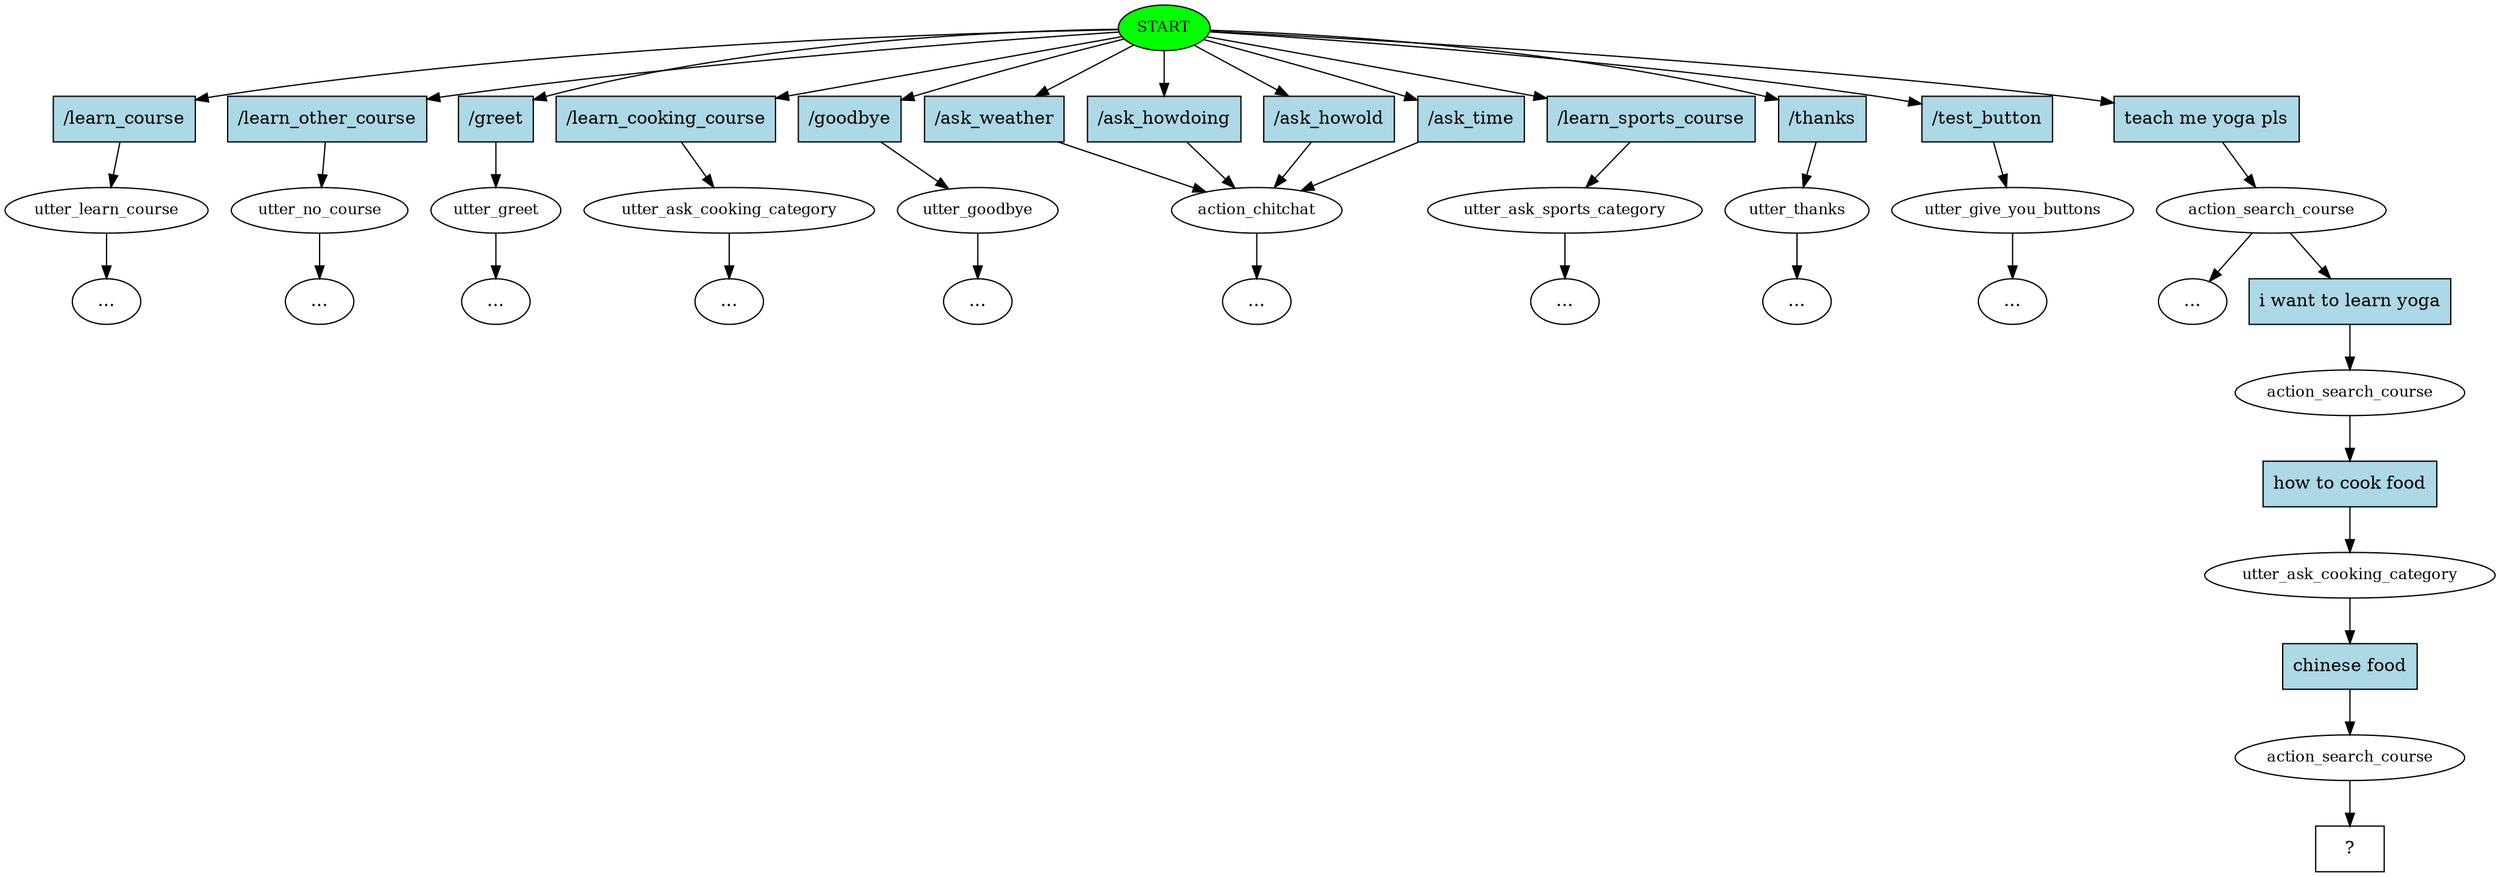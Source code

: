 digraph  {
0 [class="start active", fillcolor=green, fontsize=12, label=START, style=filled];
1 [class="", fontsize=12, label=utter_learn_course];
2 [class="", fontsize=12, label=utter_no_course];
"-7" [class=ellipsis, label="..."];
7 [class="", fontsize=12, label=utter_greet];
9 [class="", fontsize=12, label=utter_ask_cooking_category];
"-11" [class=ellipsis, label="..."];
12 [class="", fontsize=12, label=utter_goodbye];
"-14" [class=ellipsis, label="..."];
13 [class="", fontsize=12, label=action_chitchat];
"-18" [class=ellipsis, label="..."];
"-35" [class=ellipsis, label="..."];
34 [class="", fontsize=12, label=utter_ask_sports_category];
"-36" [class=ellipsis, label="..."];
35 [class="", fontsize=12, label=utter_thanks];
"-37" [class=ellipsis, label="..."];
36 [class="", fontsize=12, label=utter_give_you_buttons];
"-38" [class=ellipsis, label="..."];
"-39" [class=ellipsis, label="..."];
38 [class=active, fontsize=12, label=action_search_course];
"-40" [class=ellipsis, label="..."];
40 [class=active, fontsize=12, label=action_search_course];
41 [class=active, fontsize=12, label=utter_ask_cooking_category];
42 [class=active, fontsize=12, label=action_search_course];
43 [class="intent dashed active", label="  ?  ", shape=rect];
44 [class=intent, fillcolor=lightblue, label="/learn_course", shape=rect, style=filled];
45 [class=intent, fillcolor=lightblue, label="/learn_other_course", shape=rect, style=filled];
46 [class=intent, fillcolor=lightblue, label="/greet", shape=rect, style=filled];
47 [class=intent, fillcolor=lightblue, label="/learn_cooking_course", shape=rect, style=filled];
48 [class=intent, fillcolor=lightblue, label="/goodbye", shape=rect, style=filled];
49 [class=intent, fillcolor=lightblue, label="/ask_weather", shape=rect, style=filled];
50 [class=intent, fillcolor=lightblue, label="/ask_howdoing", shape=rect, style=filled];
51 [class=intent, fillcolor=lightblue, label="/ask_howold", shape=rect, style=filled];
52 [class=intent, fillcolor=lightblue, label="/ask_time", shape=rect, style=filled];
53 [class=intent, fillcolor=lightblue, label="/learn_sports_course", shape=rect, style=filled];
54 [class=intent, fillcolor=lightblue, label="/thanks", shape=rect, style=filled];
55 [class=intent, fillcolor=lightblue, label="/test_button", shape=rect, style=filled];
56 [class="intent active", fillcolor=lightblue, label="teach me yoga pls", shape=rect, style=filled];
57 [class="intent active", fillcolor=lightblue, label="i want to learn yoga", shape=rect, style=filled];
58 [class="intent active", fillcolor=lightblue, label="how to cook food", shape=rect, style=filled];
59 [class="intent active", fillcolor=lightblue, label="chinese food", shape=rect, style=filled];
0 -> 44  [class="", key=0];
0 -> 45  [class="", key=0];
0 -> 46  [class="", key=0];
0 -> 47  [class="", key=0];
0 -> 48  [class="", key=0];
0 -> 49  [class="", key=0];
0 -> 50  [class="", key=0];
0 -> 51  [class="", key=0];
0 -> 52  [class="", key=0];
0 -> 53  [class="", key=0];
0 -> 54  [class="", key=0];
0 -> 55  [class="", key=0];
0 -> 56  [class=active, key=0];
1 -> "-39"  [class="", key=NONE, label=""];
2 -> "-7"  [class="", key=NONE, label=""];
7 -> "-35"  [class="", key=NONE, label=""];
9 -> "-11"  [class="", key=NONE, label=""];
12 -> "-14"  [class="", key=NONE, label=""];
13 -> "-18"  [class="", key=NONE, label=""];
34 -> "-36"  [class="", key=NONE, label=""];
35 -> "-37"  [class="", key=NONE, label=""];
36 -> "-38"  [class="", key=NONE, label=""];
38 -> "-40"  [class="", key=NONE, label=""];
38 -> 57  [class=active, key=0];
40 -> 58  [class=active, key=0];
41 -> 59  [class=active, key=0];
42 -> 43  [class=active, key=NONE, label=""];
44 -> 1  [class="", key=0];
45 -> 2  [class="", key=0];
46 -> 7  [class="", key=0];
47 -> 9  [class="", key=0];
48 -> 12  [class="", key=0];
49 -> 13  [class="", key=0];
50 -> 13  [class="", key=0];
51 -> 13  [class="", key=0];
52 -> 13  [class="", key=0];
53 -> 34  [class="", key=0];
54 -> 35  [class="", key=0];
55 -> 36  [class="", key=0];
56 -> 38  [class=active, key=0];
57 -> 40  [class=active, key=0];
58 -> 41  [class=active, key=0];
59 -> 42  [class=active, key=0];
}
